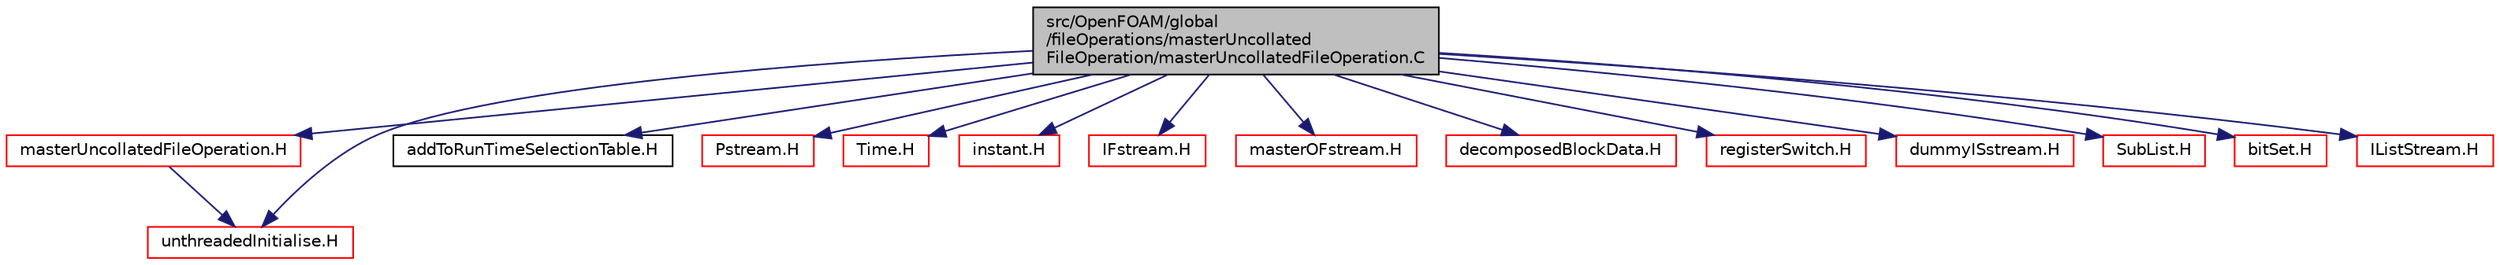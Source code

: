 digraph "src/OpenFOAM/global/fileOperations/masterUncollatedFileOperation/masterUncollatedFileOperation.C"
{
  bgcolor="transparent";
  edge [fontname="Helvetica",fontsize="10",labelfontname="Helvetica",labelfontsize="10"];
  node [fontname="Helvetica",fontsize="10",shape=record];
  Node1 [label="src/OpenFOAM/global\l/fileOperations/masterUncollated\lFileOperation/masterUncollatedFileOperation.C",height=0.2,width=0.4,color="black", fillcolor="grey75", style="filled" fontcolor="black"];
  Node1 -> Node2 [color="midnightblue",fontsize="10",style="solid",fontname="Helvetica"];
  Node2 [label="masterUncollatedFileOperation.H",height=0.2,width=0.4,color="red",URL="$masterUncollatedFileOperation_8H.html"];
  Node2 -> Node3 [color="midnightblue",fontsize="10",style="solid",fontname="Helvetica"];
  Node3 [label="unthreadedInitialise.H",height=0.2,width=0.4,color="red",URL="$unthreadedInitialise_8H.html"];
  Node1 -> Node4 [color="midnightblue",fontsize="10",style="solid",fontname="Helvetica"];
  Node4 [label="addToRunTimeSelectionTable.H",height=0.2,width=0.4,color="black",URL="$addToRunTimeSelectionTable_8H.html",tooltip="Macros for easy insertion into run-time selection tables. "];
  Node1 -> Node5 [color="midnightblue",fontsize="10",style="solid",fontname="Helvetica"];
  Node5 [label="Pstream.H",height=0.2,width=0.4,color="red",URL="$Pstream_8H.html"];
  Node1 -> Node6 [color="midnightblue",fontsize="10",style="solid",fontname="Helvetica"];
  Node6 [label="Time.H",height=0.2,width=0.4,color="red",URL="$Time_8H.html"];
  Node1 -> Node7 [color="midnightblue",fontsize="10",style="solid",fontname="Helvetica"];
  Node7 [label="instant.H",height=0.2,width=0.4,color="red",URL="$instant_8H.html"];
  Node1 -> Node8 [color="midnightblue",fontsize="10",style="solid",fontname="Helvetica"];
  Node8 [label="IFstream.H",height=0.2,width=0.4,color="red",URL="$IFstream_8H.html"];
  Node1 -> Node9 [color="midnightblue",fontsize="10",style="solid",fontname="Helvetica"];
  Node9 [label="masterOFstream.H",height=0.2,width=0.4,color="red",URL="$masterOFstream_8H.html"];
  Node1 -> Node10 [color="midnightblue",fontsize="10",style="solid",fontname="Helvetica"];
  Node10 [label="decomposedBlockData.H",height=0.2,width=0.4,color="red",URL="$decomposedBlockData_8H.html"];
  Node1 -> Node11 [color="midnightblue",fontsize="10",style="solid",fontname="Helvetica"];
  Node11 [label="registerSwitch.H",height=0.2,width=0.4,color="red",URL="$registerSwitch_8H.html"];
  Node1 -> Node12 [color="midnightblue",fontsize="10",style="solid",fontname="Helvetica"];
  Node12 [label="dummyISstream.H",height=0.2,width=0.4,color="red",URL="$dummyISstream_8H.html"];
  Node1 -> Node13 [color="midnightblue",fontsize="10",style="solid",fontname="Helvetica"];
  Node13 [label="SubList.H",height=0.2,width=0.4,color="red",URL="$SubList_8H.html"];
  Node1 -> Node3 [color="midnightblue",fontsize="10",style="solid",fontname="Helvetica"];
  Node1 -> Node14 [color="midnightblue",fontsize="10",style="solid",fontname="Helvetica"];
  Node14 [label="bitSet.H",height=0.2,width=0.4,color="red",URL="$bitSet_8H.html"];
  Node1 -> Node15 [color="midnightblue",fontsize="10",style="solid",fontname="Helvetica"];
  Node15 [label="IListStream.H",height=0.2,width=0.4,color="red",URL="$IListStream_8H.html"];
}
